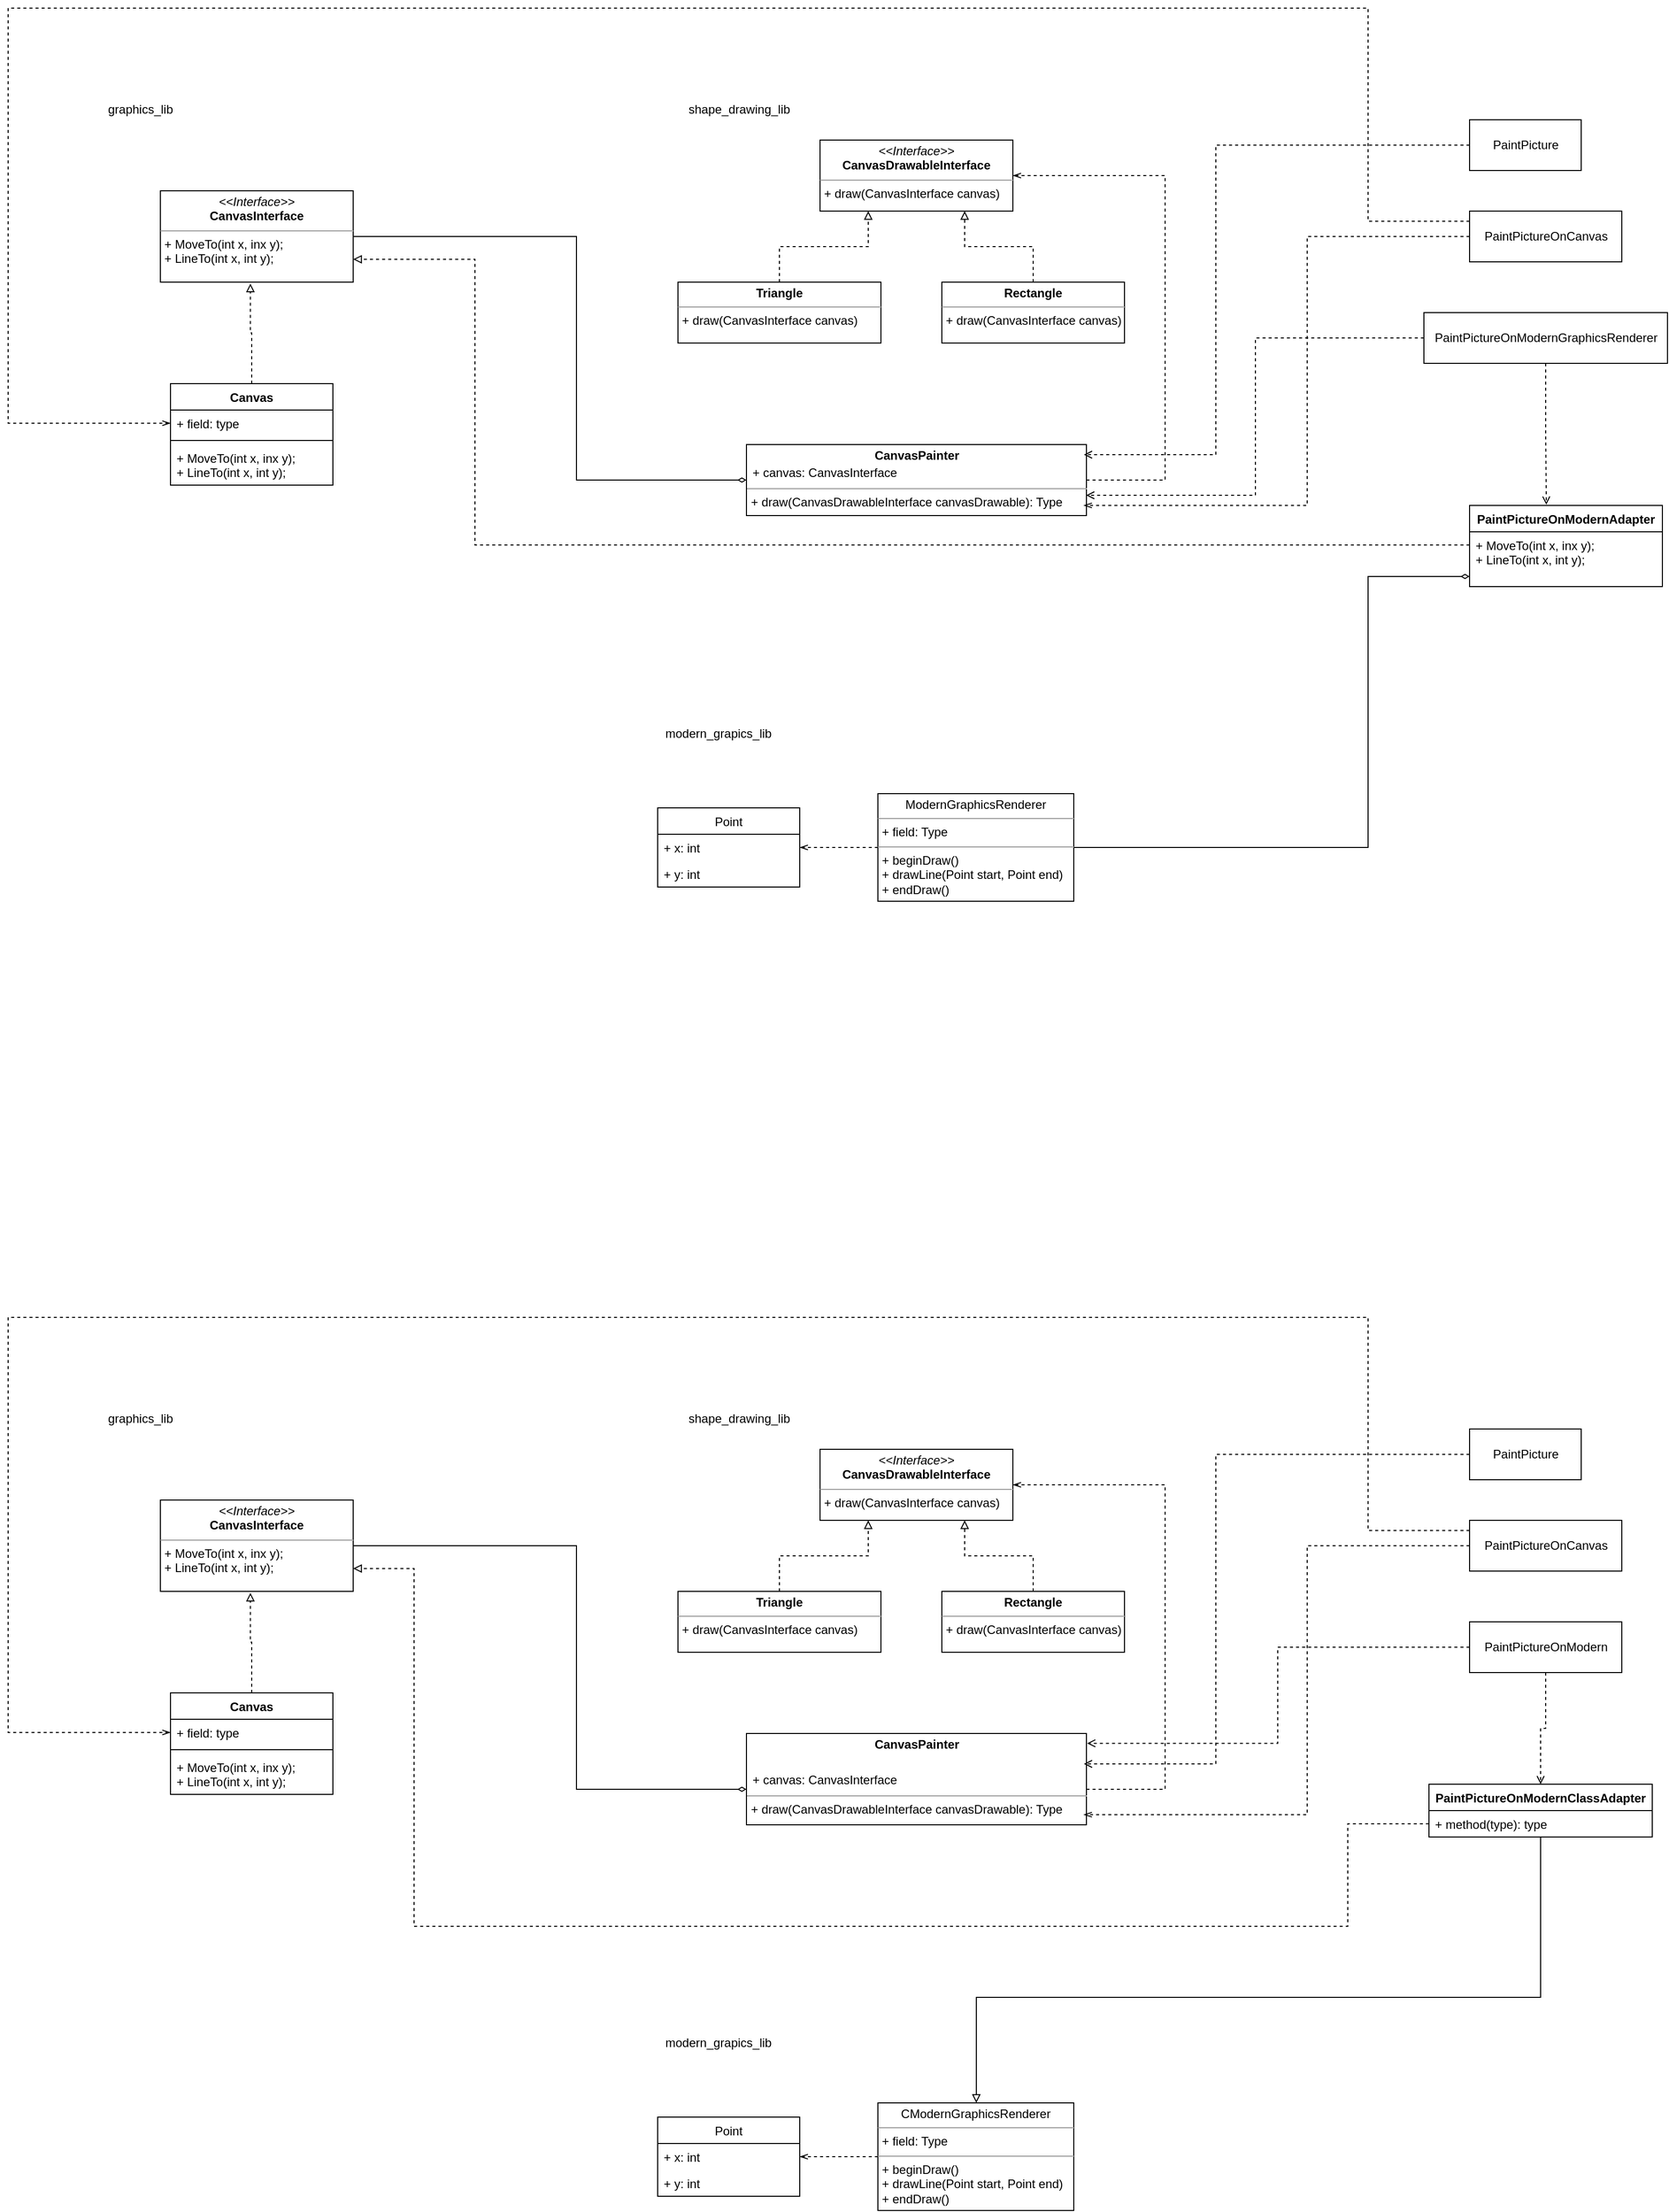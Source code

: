 <mxfile version="17.5.0" type="github">
  <diagram id="C5RBs43oDa-KdzZeNtuy" name="Page-1">
    <mxGraphModel dx="2125" dy="1893" grid="1" gridSize="10" guides="1" tooltips="1" connect="1" arrows="1" fold="1" page="1" pageScale="1" pageWidth="827" pageHeight="1169" math="0" shadow="0">
      <root>
        <mxCell id="WIyWlLk6GJQsqaUBKTNV-0" />
        <mxCell id="WIyWlLk6GJQsqaUBKTNV-1" parent="WIyWlLk6GJQsqaUBKTNV-0" />
        <mxCell id="w26-jd_fZ5yCgCjcOmdc-0" value="&lt;p style=&quot;margin: 0px ; margin-top: 4px ; text-align: center&quot;&gt;&lt;i&gt;&amp;lt;&amp;lt;Interface&amp;gt;&amp;gt;&lt;/i&gt;&lt;br&gt;&lt;b&gt;CanvasInterface&lt;/b&gt;&lt;/p&gt;&lt;hr size=&quot;1&quot;&gt;&lt;p style=&quot;margin: 0px ; margin-left: 4px&quot;&gt;+ MoveTo(int x, inx y);&lt;br&gt;+ LineTo(int x, int y);&lt;/p&gt;" style="verticalAlign=top;align=left;overflow=fill;fontSize=12;fontFamily=Helvetica;html=1;" parent="WIyWlLk6GJQsqaUBKTNV-1" vertex="1">
          <mxGeometry x="150" y="70" width="190" height="90" as="geometry" />
        </mxCell>
        <mxCell id="w26-jd_fZ5yCgCjcOmdc-5" style="edgeStyle=orthogonalEdgeStyle;rounded=0;orthogonalLoop=1;jettySize=auto;html=1;entryX=0.467;entryY=1.016;entryDx=0;entryDy=0;entryPerimeter=0;dashed=1;endArrow=block;endFill=0;" parent="WIyWlLk6GJQsqaUBKTNV-1" source="w26-jd_fZ5yCgCjcOmdc-1" target="w26-jd_fZ5yCgCjcOmdc-0" edge="1">
          <mxGeometry relative="1" as="geometry" />
        </mxCell>
        <mxCell id="w26-jd_fZ5yCgCjcOmdc-1" value="Canvas" style="swimlane;fontStyle=1;align=center;verticalAlign=top;childLayout=stackLayout;horizontal=1;startSize=26;horizontalStack=0;resizeParent=1;resizeParentMax=0;resizeLast=0;collapsible=1;marginBottom=0;" parent="WIyWlLk6GJQsqaUBKTNV-1" vertex="1">
          <mxGeometry x="160" y="260" width="160" height="100" as="geometry" />
        </mxCell>
        <mxCell id="w26-jd_fZ5yCgCjcOmdc-2" value="+ field: type" style="text;strokeColor=none;fillColor=none;align=left;verticalAlign=top;spacingLeft=4;spacingRight=4;overflow=hidden;rotatable=0;points=[[0,0.5],[1,0.5]];portConstraint=eastwest;" parent="w26-jd_fZ5yCgCjcOmdc-1" vertex="1">
          <mxGeometry y="26" width="160" height="26" as="geometry" />
        </mxCell>
        <mxCell id="w26-jd_fZ5yCgCjcOmdc-3" value="" style="line;strokeWidth=1;fillColor=none;align=left;verticalAlign=middle;spacingTop=-1;spacingLeft=3;spacingRight=3;rotatable=0;labelPosition=right;points=[];portConstraint=eastwest;" parent="w26-jd_fZ5yCgCjcOmdc-1" vertex="1">
          <mxGeometry y="52" width="160" height="8" as="geometry" />
        </mxCell>
        <mxCell id="w26-jd_fZ5yCgCjcOmdc-4" value="+ MoveTo(int x, inx y);&#xa;+ LineTo(int x, int y);" style="text;strokeColor=none;fillColor=none;align=left;verticalAlign=top;spacingLeft=4;spacingRight=4;overflow=hidden;rotatable=0;points=[[0,0.5],[1,0.5]];portConstraint=eastwest;" parent="w26-jd_fZ5yCgCjcOmdc-1" vertex="1">
          <mxGeometry y="60" width="160" height="40" as="geometry" />
        </mxCell>
        <mxCell id="w26-jd_fZ5yCgCjcOmdc-7" value="graphics_lib" style="text;html=1;align=center;verticalAlign=middle;resizable=0;points=[];autosize=1;strokeColor=none;fillColor=none;" parent="WIyWlLk6GJQsqaUBKTNV-1" vertex="1">
          <mxGeometry x="90" y="-20" width="80" height="20" as="geometry" />
        </mxCell>
        <mxCell id="w26-jd_fZ5yCgCjcOmdc-8" value="&lt;p style=&quot;margin: 0px ; margin-top: 4px ; text-align: center&quot;&gt;&lt;i&gt;&amp;lt;&amp;lt;Interface&amp;gt;&amp;gt;&lt;/i&gt;&lt;br&gt;&lt;b&gt;CanvasDrawableInterface&lt;/b&gt;&lt;/p&gt;&lt;hr size=&quot;1&quot;&gt;&lt;p style=&quot;margin: 0px ; margin-left: 4px&quot;&gt;+ draw(&lt;span style=&quot;text-align: center&quot;&gt;CanvasInterface&amp;nbsp;&lt;/span&gt;canvas)&lt;/p&gt;" style="verticalAlign=top;align=left;overflow=fill;fontSize=12;fontFamily=Helvetica;html=1;fillColor=none;" parent="WIyWlLk6GJQsqaUBKTNV-1" vertex="1">
          <mxGeometry x="800" y="20" width="190" height="70" as="geometry" />
        </mxCell>
        <mxCell id="w26-jd_fZ5yCgCjcOmdc-11" style="edgeStyle=orthogonalEdgeStyle;rounded=0;orthogonalLoop=1;jettySize=auto;html=1;entryX=0.25;entryY=1;entryDx=0;entryDy=0;dashed=1;endArrow=block;endFill=0;" parent="WIyWlLk6GJQsqaUBKTNV-1" source="w26-jd_fZ5yCgCjcOmdc-9" target="w26-jd_fZ5yCgCjcOmdc-8" edge="1">
          <mxGeometry relative="1" as="geometry" />
        </mxCell>
        <mxCell id="w26-jd_fZ5yCgCjcOmdc-9" value="&lt;p style=&quot;margin: 0px ; margin-top: 4px ; text-align: center&quot;&gt;&lt;b&gt;Triangle&lt;/b&gt;&lt;/p&gt;&lt;hr size=&quot;1&quot;&gt;&lt;p style=&quot;margin: 0px ; margin-left: 4px&quot;&gt;+ draw(&lt;span style=&quot;text-align: center&quot;&gt;CanvasInterface&amp;nbsp;&lt;/span&gt;canvas)&lt;/p&gt;" style="verticalAlign=top;align=left;overflow=fill;fontSize=12;fontFamily=Helvetica;html=1;fillColor=none;" parent="WIyWlLk6GJQsqaUBKTNV-1" vertex="1">
          <mxGeometry x="660" y="160" width="200" height="60" as="geometry" />
        </mxCell>
        <mxCell id="w26-jd_fZ5yCgCjcOmdc-12" style="edgeStyle=orthogonalEdgeStyle;rounded=0;orthogonalLoop=1;jettySize=auto;html=1;entryX=0.75;entryY=1;entryDx=0;entryDy=0;dashed=1;endArrow=block;endFill=0;" parent="WIyWlLk6GJQsqaUBKTNV-1" source="w26-jd_fZ5yCgCjcOmdc-10" target="w26-jd_fZ5yCgCjcOmdc-8" edge="1">
          <mxGeometry relative="1" as="geometry" />
        </mxCell>
        <mxCell id="w26-jd_fZ5yCgCjcOmdc-10" value="&lt;p style=&quot;margin: 0px ; margin-top: 4px ; text-align: center&quot;&gt;&lt;b&gt;Rectangle&lt;/b&gt;&lt;/p&gt;&lt;hr size=&quot;1&quot;&gt;&lt;p style=&quot;margin: 0px ; margin-left: 4px&quot;&gt;+ draw(&lt;span style=&quot;text-align: center&quot;&gt;CanvasInterface&amp;nbsp;&lt;/span&gt;canvas)&lt;/p&gt;" style="verticalAlign=top;align=left;overflow=fill;fontSize=12;fontFamily=Helvetica;html=1;fillColor=none;" parent="WIyWlLk6GJQsqaUBKTNV-1" vertex="1">
          <mxGeometry x="920" y="160" width="180" height="60" as="geometry" />
        </mxCell>
        <mxCell id="w26-jd_fZ5yCgCjcOmdc-14" style="edgeStyle=orthogonalEdgeStyle;rounded=0;orthogonalLoop=1;jettySize=auto;html=1;endArrow=diamondThin;endFill=0;exitX=1;exitY=0.5;exitDx=0;exitDy=0;" parent="WIyWlLk6GJQsqaUBKTNV-1" source="w26-jd_fZ5yCgCjcOmdc-0" target="w26-jd_fZ5yCgCjcOmdc-13" edge="1">
          <mxGeometry relative="1" as="geometry">
            <Array as="points">
              <mxPoint x="560" y="115" />
              <mxPoint x="560" y="355" />
            </Array>
          </mxGeometry>
        </mxCell>
        <mxCell id="w26-jd_fZ5yCgCjcOmdc-15" style="edgeStyle=orthogonalEdgeStyle;rounded=0;orthogonalLoop=1;jettySize=auto;html=1;entryX=1;entryY=0.5;entryDx=0;entryDy=0;endArrow=openThin;endFill=0;dashed=1;" parent="WIyWlLk6GJQsqaUBKTNV-1" source="w26-jd_fZ5yCgCjcOmdc-13" target="w26-jd_fZ5yCgCjcOmdc-8" edge="1">
          <mxGeometry relative="1" as="geometry">
            <Array as="points">
              <mxPoint x="1140" y="355" />
              <mxPoint x="1140" y="55" />
            </Array>
          </mxGeometry>
        </mxCell>
        <mxCell id="w26-jd_fZ5yCgCjcOmdc-13" value="&lt;p style=&quot;margin: 0px ; margin-top: 4px ; text-align: center&quot;&gt;&lt;b&gt;CanvasPainter&lt;/b&gt;&lt;/p&gt;&lt;p style=&quot;margin: 0px ; margin-top: 4px ; text-align: center&quot;&gt;&lt;b&gt;&lt;br&gt;&lt;/b&gt;&lt;/p&gt;&lt;hr size=&quot;1&quot;&gt;&lt;p style=&quot;margin: 0px ; margin-left: 4px&quot;&gt;+ draw(CanvasDrawableInterface canvasDrawable&lt;span&gt;): Type&lt;/span&gt;&lt;/p&gt;" style="verticalAlign=top;align=left;overflow=fill;fontSize=12;fontFamily=Helvetica;html=1;fillColor=none;" parent="WIyWlLk6GJQsqaUBKTNV-1" vertex="1">
          <mxGeometry x="727.5" y="320" width="335" height="70" as="geometry" />
        </mxCell>
        <mxCell id="w26-jd_fZ5yCgCjcOmdc-17" value="shape_drawing_lib" style="text;html=1;align=center;verticalAlign=middle;resizable=0;points=[];autosize=1;strokeColor=none;fillColor=none;" parent="WIyWlLk6GJQsqaUBKTNV-1" vertex="1">
          <mxGeometry x="660" y="-20" width="120" height="20" as="geometry" />
        </mxCell>
        <mxCell id="w26-jd_fZ5yCgCjcOmdc-18" value="Point" style="swimlane;fontStyle=0;childLayout=stackLayout;horizontal=1;startSize=26;fillColor=none;horizontalStack=0;resizeParent=1;resizeParentMax=0;resizeLast=0;collapsible=1;marginBottom=0;" parent="WIyWlLk6GJQsqaUBKTNV-1" vertex="1">
          <mxGeometry x="640" y="678" width="140" height="78" as="geometry" />
        </mxCell>
        <mxCell id="w26-jd_fZ5yCgCjcOmdc-19" value="+ x: int" style="text;strokeColor=none;fillColor=none;align=left;verticalAlign=top;spacingLeft=4;spacingRight=4;overflow=hidden;rotatable=0;points=[[0,0.5],[1,0.5]];portConstraint=eastwest;" parent="w26-jd_fZ5yCgCjcOmdc-18" vertex="1">
          <mxGeometry y="26" width="140" height="26" as="geometry" />
        </mxCell>
        <mxCell id="w26-jd_fZ5yCgCjcOmdc-20" value="+ y: int" style="text;strokeColor=none;fillColor=none;align=left;verticalAlign=top;spacingLeft=4;spacingRight=4;overflow=hidden;rotatable=0;points=[[0,0.5],[1,0.5]];portConstraint=eastwest;" parent="w26-jd_fZ5yCgCjcOmdc-18" vertex="1">
          <mxGeometry y="52" width="140" height="26" as="geometry" />
        </mxCell>
        <mxCell id="w26-jd_fZ5yCgCjcOmdc-35" style="edgeStyle=orthogonalEdgeStyle;rounded=0;orthogonalLoop=1;jettySize=auto;html=1;entryX=1;entryY=0.5;entryDx=0;entryDy=0;endArrow=openThin;endFill=0;dashed=1;" parent="WIyWlLk6GJQsqaUBKTNV-1" source="w26-jd_fZ5yCgCjcOmdc-34" target="w26-jd_fZ5yCgCjcOmdc-19" edge="1">
          <mxGeometry relative="1" as="geometry" />
        </mxCell>
        <mxCell id="w26-jd_fZ5yCgCjcOmdc-34" value="&lt;p style=&quot;margin: 0px ; margin-top: 4px ; text-align: center&quot;&gt;ModernGraphicsRenderer&lt;br&gt;&lt;/p&gt;&lt;hr size=&quot;1&quot;&gt;&lt;p style=&quot;margin: 0px ; margin-left: 4px&quot;&gt;+ field: Type&lt;/p&gt;&lt;hr size=&quot;1&quot;&gt;&lt;p style=&quot;margin: 0px ; margin-left: 4px&quot;&gt;+ b&lt;span style=&quot;text-align: center&quot;&gt;eginDraw&lt;/span&gt;()&lt;/p&gt;&lt;p style=&quot;margin: 0px ; margin-left: 4px&quot;&gt;+ drawLine(Point start, Point end)&lt;/p&gt;&lt;p style=&quot;margin: 0px ; margin-left: 4px&quot;&gt;+ endDraw()&lt;/p&gt;" style="verticalAlign=top;align=left;overflow=fill;fontSize=12;fontFamily=Helvetica;html=1;fillColor=none;" parent="WIyWlLk6GJQsqaUBKTNV-1" vertex="1">
          <mxGeometry x="857" y="664" width="193" height="106" as="geometry" />
        </mxCell>
        <mxCell id="w26-jd_fZ5yCgCjcOmdc-37" value="modern_grapics_lib" style="text;html=1;strokeColor=none;fillColor=none;align=center;verticalAlign=middle;whiteSpace=wrap;rounded=0;" parent="WIyWlLk6GJQsqaUBKTNV-1" vertex="1">
          <mxGeometry x="640" y="590" width="120" height="30" as="geometry" />
        </mxCell>
        <mxCell id="w26-jd_fZ5yCgCjcOmdc-51" style="edgeStyle=orthogonalEdgeStyle;rounded=0;orthogonalLoop=1;jettySize=auto;html=1;endArrow=open;endFill=0;dashed=1;" parent="WIyWlLk6GJQsqaUBKTNV-1" source="w26-jd_fZ5yCgCjcOmdc-38" edge="1">
          <mxGeometry relative="1" as="geometry">
            <mxPoint x="1060" y="330" as="targetPoint" />
            <Array as="points">
              <mxPoint x="1190" y="25" />
              <mxPoint x="1190" y="330" />
              <mxPoint x="1060" y="330" />
            </Array>
          </mxGeometry>
        </mxCell>
        <mxCell id="w26-jd_fZ5yCgCjcOmdc-38" value="PaintPicture" style="html=1;fillColor=none;" parent="WIyWlLk6GJQsqaUBKTNV-1" vertex="1">
          <mxGeometry x="1440" width="110" height="50" as="geometry" />
        </mxCell>
        <mxCell id="w26-jd_fZ5yCgCjcOmdc-47" style="edgeStyle=orthogonalEdgeStyle;rounded=0;orthogonalLoop=1;jettySize=auto;html=1;entryX=0.727;entryY=0.76;entryDx=0;entryDy=0;entryPerimeter=0;endArrow=openThin;endFill=0;dashed=1;" parent="WIyWlLk6GJQsqaUBKTNV-1" source="w26-jd_fZ5yCgCjcOmdc-39" edge="1">
          <mxGeometry relative="1" as="geometry">
            <mxPoint x="1059.82" y="380" as="targetPoint" />
            <Array as="points">
              <mxPoint x="1280" y="115" />
              <mxPoint x="1280" y="380" />
            </Array>
          </mxGeometry>
        </mxCell>
        <mxCell id="w26-jd_fZ5yCgCjcOmdc-48" style="edgeStyle=orthogonalEdgeStyle;rounded=0;orthogonalLoop=1;jettySize=auto;html=1;endArrow=openThin;endFill=0;dashed=1;" parent="WIyWlLk6GJQsqaUBKTNV-1" source="w26-jd_fZ5yCgCjcOmdc-39" target="w26-jd_fZ5yCgCjcOmdc-2" edge="1">
          <mxGeometry relative="1" as="geometry">
            <Array as="points">
              <mxPoint x="1340" y="100" />
              <mxPoint x="1340" y="-110" />
              <mxPoint y="-110" />
              <mxPoint y="299" />
            </Array>
          </mxGeometry>
        </mxCell>
        <mxCell id="w26-jd_fZ5yCgCjcOmdc-39" value="PaintPictureOnCanvas" style="html=1;fillColor=none;" parent="WIyWlLk6GJQsqaUBKTNV-1" vertex="1">
          <mxGeometry x="1440" y="90" width="150" height="50" as="geometry" />
        </mxCell>
        <mxCell id="w26-jd_fZ5yCgCjcOmdc-50" style="edgeStyle=orthogonalEdgeStyle;rounded=0;orthogonalLoop=1;jettySize=auto;html=1;entryX=0.398;entryY=-0.009;entryDx=0;entryDy=0;entryPerimeter=0;endArrow=open;endFill=0;dashed=1;" parent="WIyWlLk6GJQsqaUBKTNV-1" source="w26-jd_fZ5yCgCjcOmdc-40" target="w26-jd_fZ5yCgCjcOmdc-42" edge="1">
          <mxGeometry relative="1" as="geometry" />
        </mxCell>
        <mxCell id="cgiyTUMG2ke8YsK0RPjM-0" style="edgeStyle=orthogonalEdgeStyle;rounded=0;orthogonalLoop=1;jettySize=auto;html=1;entryX=0.999;entryY=0.708;entryDx=0;entryDy=0;dashed=1;entryPerimeter=0;endArrow=open;endFill=0;" edge="1" parent="WIyWlLk6GJQsqaUBKTNV-1" source="w26-jd_fZ5yCgCjcOmdc-40" target="w26-jd_fZ5yCgCjcOmdc-13">
          <mxGeometry relative="1" as="geometry">
            <Array as="points">
              <mxPoint x="1229" y="215" />
              <mxPoint x="1229" y="370" />
              <mxPoint x="1062" y="370" />
            </Array>
          </mxGeometry>
        </mxCell>
        <mxCell id="w26-jd_fZ5yCgCjcOmdc-40" value="PaintPictureOnModernGraphicsRenderer" style="html=1;fillColor=none;" parent="WIyWlLk6GJQsqaUBKTNV-1" vertex="1">
          <mxGeometry x="1395" y="190" width="240" height="50" as="geometry" />
        </mxCell>
        <mxCell id="w26-jd_fZ5yCgCjcOmdc-42" value="PaintPictureOnModernAdapter" style="swimlane;fontStyle=1;align=center;verticalAlign=top;childLayout=stackLayout;horizontal=1;startSize=26;horizontalStack=0;resizeParent=1;resizeParentMax=0;resizeLast=0;collapsible=1;marginBottom=0;fillColor=none;" parent="WIyWlLk6GJQsqaUBKTNV-1" vertex="1">
          <mxGeometry x="1440" y="380" width="190" height="80" as="geometry" />
        </mxCell>
        <mxCell id="w26-jd_fZ5yCgCjcOmdc-45" value="+ MoveTo(int x, inx y);&#xa;+ LineTo(int x, int y);" style="text;strokeColor=none;fillColor=none;align=left;verticalAlign=top;spacingLeft=4;spacingRight=4;overflow=hidden;rotatable=0;points=[[0,0.5],[1,0.5]];portConstraint=eastwest;" parent="w26-jd_fZ5yCgCjcOmdc-42" vertex="1">
          <mxGeometry y="26" width="190" height="54" as="geometry" />
        </mxCell>
        <mxCell id="w26-jd_fZ5yCgCjcOmdc-49" style="edgeStyle=orthogonalEdgeStyle;rounded=0;orthogonalLoop=1;jettySize=auto;html=1;endArrow=diamondThin;endFill=0;exitX=1;exitY=0.5;exitDx=0;exitDy=0;" parent="WIyWlLk6GJQsqaUBKTNV-1" source="w26-jd_fZ5yCgCjcOmdc-34" edge="1">
          <mxGeometry relative="1" as="geometry">
            <Array as="points">
              <mxPoint x="1340" y="717" />
              <mxPoint x="1340" y="450" />
              <mxPoint x="1440" y="450" />
            </Array>
            <mxPoint x="1440" y="450" as="targetPoint" />
          </mxGeometry>
        </mxCell>
        <mxCell id="7zCZkR6j8R67EakEaH-I-1" style="edgeStyle=orthogonalEdgeStyle;rounded=0;orthogonalLoop=1;jettySize=auto;html=1;entryX=1;entryY=0.75;entryDx=0;entryDy=0;dashed=1;endArrow=block;endFill=0;" parent="WIyWlLk6GJQsqaUBKTNV-1" target="w26-jd_fZ5yCgCjcOmdc-0" edge="1">
          <mxGeometry relative="1" as="geometry">
            <Array as="points">
              <mxPoint x="460" y="419" />
              <mxPoint x="460" y="138" />
            </Array>
            <mxPoint x="1440" y="419" as="sourcePoint" />
          </mxGeometry>
        </mxCell>
        <mxCell id="31Hl7Hs_Voh5vubFQ8HL-0" value="&lt;p style=&quot;margin: 0px ; margin-top: 4px ; text-align: center&quot;&gt;&lt;i&gt;&amp;lt;&amp;lt;Interface&amp;gt;&amp;gt;&lt;/i&gt;&lt;br&gt;&lt;b&gt;CanvasInterface&lt;/b&gt;&lt;/p&gt;&lt;hr size=&quot;1&quot;&gt;&lt;p style=&quot;margin: 0px ; margin-left: 4px&quot;&gt;+ MoveTo(int x, inx y);&lt;br&gt;+ LineTo(int x, int y);&lt;/p&gt;" style="verticalAlign=top;align=left;overflow=fill;fontSize=12;fontFamily=Helvetica;html=1;" parent="WIyWlLk6GJQsqaUBKTNV-1" vertex="1">
          <mxGeometry x="150" y="1360" width="190" height="90" as="geometry" />
        </mxCell>
        <mxCell id="31Hl7Hs_Voh5vubFQ8HL-1" style="edgeStyle=orthogonalEdgeStyle;rounded=0;orthogonalLoop=1;jettySize=auto;html=1;entryX=0.467;entryY=1.016;entryDx=0;entryDy=0;entryPerimeter=0;dashed=1;endArrow=block;endFill=0;" parent="WIyWlLk6GJQsqaUBKTNV-1" source="31Hl7Hs_Voh5vubFQ8HL-2" target="31Hl7Hs_Voh5vubFQ8HL-0" edge="1">
          <mxGeometry relative="1" as="geometry" />
        </mxCell>
        <mxCell id="31Hl7Hs_Voh5vubFQ8HL-2" value="Canvas" style="swimlane;fontStyle=1;align=center;verticalAlign=top;childLayout=stackLayout;horizontal=1;startSize=26;horizontalStack=0;resizeParent=1;resizeParentMax=0;resizeLast=0;collapsible=1;marginBottom=0;" parent="WIyWlLk6GJQsqaUBKTNV-1" vertex="1">
          <mxGeometry x="160" y="1550" width="160" height="100" as="geometry" />
        </mxCell>
        <mxCell id="31Hl7Hs_Voh5vubFQ8HL-3" value="+ field: type" style="text;strokeColor=none;fillColor=none;align=left;verticalAlign=top;spacingLeft=4;spacingRight=4;overflow=hidden;rotatable=0;points=[[0,0.5],[1,0.5]];portConstraint=eastwest;" parent="31Hl7Hs_Voh5vubFQ8HL-2" vertex="1">
          <mxGeometry y="26" width="160" height="26" as="geometry" />
        </mxCell>
        <mxCell id="31Hl7Hs_Voh5vubFQ8HL-4" value="" style="line;strokeWidth=1;fillColor=none;align=left;verticalAlign=middle;spacingTop=-1;spacingLeft=3;spacingRight=3;rotatable=0;labelPosition=right;points=[];portConstraint=eastwest;" parent="31Hl7Hs_Voh5vubFQ8HL-2" vertex="1">
          <mxGeometry y="52" width="160" height="8" as="geometry" />
        </mxCell>
        <mxCell id="31Hl7Hs_Voh5vubFQ8HL-5" value="+ MoveTo(int x, inx y);&#xa;+ LineTo(int x, int y);" style="text;strokeColor=none;fillColor=none;align=left;verticalAlign=top;spacingLeft=4;spacingRight=4;overflow=hidden;rotatable=0;points=[[0,0.5],[1,0.5]];portConstraint=eastwest;" parent="31Hl7Hs_Voh5vubFQ8HL-2" vertex="1">
          <mxGeometry y="60" width="160" height="40" as="geometry" />
        </mxCell>
        <mxCell id="31Hl7Hs_Voh5vubFQ8HL-6" value="graphics_lib" style="text;html=1;align=center;verticalAlign=middle;resizable=0;points=[];autosize=1;strokeColor=none;fillColor=none;" parent="WIyWlLk6GJQsqaUBKTNV-1" vertex="1">
          <mxGeometry x="90" y="1270" width="80" height="20" as="geometry" />
        </mxCell>
        <mxCell id="31Hl7Hs_Voh5vubFQ8HL-7" value="&lt;p style=&quot;margin: 0px ; margin-top: 4px ; text-align: center&quot;&gt;&lt;i&gt;&amp;lt;&amp;lt;Interface&amp;gt;&amp;gt;&lt;/i&gt;&lt;br&gt;&lt;b&gt;CanvasDrawableInterface&lt;/b&gt;&lt;/p&gt;&lt;hr size=&quot;1&quot;&gt;&lt;p style=&quot;margin: 0px ; margin-left: 4px&quot;&gt;+ draw(&lt;span style=&quot;text-align: center&quot;&gt;CanvasInterface&amp;nbsp;&lt;/span&gt;canvas)&lt;/p&gt;" style="verticalAlign=top;align=left;overflow=fill;fontSize=12;fontFamily=Helvetica;html=1;fillColor=none;" parent="WIyWlLk6GJQsqaUBKTNV-1" vertex="1">
          <mxGeometry x="800" y="1310" width="190" height="70" as="geometry" />
        </mxCell>
        <mxCell id="31Hl7Hs_Voh5vubFQ8HL-8" style="edgeStyle=orthogonalEdgeStyle;rounded=0;orthogonalLoop=1;jettySize=auto;html=1;entryX=0.25;entryY=1;entryDx=0;entryDy=0;dashed=1;endArrow=block;endFill=0;" parent="WIyWlLk6GJQsqaUBKTNV-1" source="31Hl7Hs_Voh5vubFQ8HL-9" target="31Hl7Hs_Voh5vubFQ8HL-7" edge="1">
          <mxGeometry relative="1" as="geometry" />
        </mxCell>
        <mxCell id="31Hl7Hs_Voh5vubFQ8HL-9" value="&lt;p style=&quot;margin: 0px ; margin-top: 4px ; text-align: center&quot;&gt;&lt;b&gt;Triangle&lt;/b&gt;&lt;/p&gt;&lt;hr size=&quot;1&quot;&gt;&lt;p style=&quot;margin: 0px ; margin-left: 4px&quot;&gt;+ draw(&lt;span style=&quot;text-align: center&quot;&gt;CanvasInterface&amp;nbsp;&lt;/span&gt;canvas)&lt;/p&gt;" style="verticalAlign=top;align=left;overflow=fill;fontSize=12;fontFamily=Helvetica;html=1;fillColor=none;" parent="WIyWlLk6GJQsqaUBKTNV-1" vertex="1">
          <mxGeometry x="660" y="1450" width="200" height="60" as="geometry" />
        </mxCell>
        <mxCell id="31Hl7Hs_Voh5vubFQ8HL-10" style="edgeStyle=orthogonalEdgeStyle;rounded=0;orthogonalLoop=1;jettySize=auto;html=1;entryX=0.75;entryY=1;entryDx=0;entryDy=0;dashed=1;endArrow=block;endFill=0;" parent="WIyWlLk6GJQsqaUBKTNV-1" source="31Hl7Hs_Voh5vubFQ8HL-11" target="31Hl7Hs_Voh5vubFQ8HL-7" edge="1">
          <mxGeometry relative="1" as="geometry" />
        </mxCell>
        <mxCell id="31Hl7Hs_Voh5vubFQ8HL-11" value="&lt;p style=&quot;margin: 0px ; margin-top: 4px ; text-align: center&quot;&gt;&lt;b&gt;Rectangle&lt;/b&gt;&lt;/p&gt;&lt;hr size=&quot;1&quot;&gt;&lt;p style=&quot;margin: 0px ; margin-left: 4px&quot;&gt;+ draw(&lt;span style=&quot;text-align: center&quot;&gt;CanvasInterface&amp;nbsp;&lt;/span&gt;canvas)&lt;/p&gt;" style="verticalAlign=top;align=left;overflow=fill;fontSize=12;fontFamily=Helvetica;html=1;fillColor=none;" parent="WIyWlLk6GJQsqaUBKTNV-1" vertex="1">
          <mxGeometry x="920" y="1450" width="180" height="60" as="geometry" />
        </mxCell>
        <mxCell id="31Hl7Hs_Voh5vubFQ8HL-12" style="edgeStyle=orthogonalEdgeStyle;rounded=0;orthogonalLoop=1;jettySize=auto;html=1;endArrow=diamondThin;endFill=0;exitX=1;exitY=0.5;exitDx=0;exitDy=0;" parent="WIyWlLk6GJQsqaUBKTNV-1" source="31Hl7Hs_Voh5vubFQ8HL-0" target="31Hl7Hs_Voh5vubFQ8HL-14" edge="1">
          <mxGeometry relative="1" as="geometry">
            <Array as="points">
              <mxPoint x="560" y="1405" />
              <mxPoint x="560" y="1645" />
            </Array>
          </mxGeometry>
        </mxCell>
        <mxCell id="31Hl7Hs_Voh5vubFQ8HL-13" style="edgeStyle=orthogonalEdgeStyle;rounded=0;orthogonalLoop=1;jettySize=auto;html=1;entryX=1;entryY=0.5;entryDx=0;entryDy=0;endArrow=openThin;endFill=0;dashed=1;" parent="WIyWlLk6GJQsqaUBKTNV-1" source="31Hl7Hs_Voh5vubFQ8HL-14" target="31Hl7Hs_Voh5vubFQ8HL-7" edge="1">
          <mxGeometry relative="1" as="geometry">
            <Array as="points">
              <mxPoint x="1140" y="1645" />
              <mxPoint x="1140" y="1345" />
            </Array>
          </mxGeometry>
        </mxCell>
        <mxCell id="31Hl7Hs_Voh5vubFQ8HL-14" value="&lt;p style=&quot;margin: 0px ; margin-top: 4px ; text-align: center&quot;&gt;&lt;b&gt;CanvasPainter&lt;/b&gt;&lt;/p&gt;&lt;p style=&quot;margin: 0px ; margin-top: 4px ; text-align: center&quot;&gt;&lt;b&gt;&lt;br&gt;&lt;/b&gt;&lt;/p&gt;&lt;p style=&quot;margin: 0px ; margin-top: 4px ; text-align: center&quot;&gt;&lt;b&gt;&lt;br&gt;&lt;/b&gt;&lt;/p&gt;&lt;hr size=&quot;1&quot;&gt;&lt;p style=&quot;margin: 0px ; margin-left: 4px&quot;&gt;+ draw(CanvasDrawableInterface canvasDrawable&lt;span&gt;): Type&lt;/span&gt;&lt;/p&gt;" style="verticalAlign=top;align=left;overflow=fill;fontSize=12;fontFamily=Helvetica;html=1;fillColor=none;" parent="WIyWlLk6GJQsqaUBKTNV-1" vertex="1">
          <mxGeometry x="727.5" y="1590" width="335" height="90" as="geometry" />
        </mxCell>
        <mxCell id="31Hl7Hs_Voh5vubFQ8HL-15" value="shape_drawing_lib" style="text;html=1;align=center;verticalAlign=middle;resizable=0;points=[];autosize=1;strokeColor=none;fillColor=none;" parent="WIyWlLk6GJQsqaUBKTNV-1" vertex="1">
          <mxGeometry x="660" y="1270" width="120" height="20" as="geometry" />
        </mxCell>
        <mxCell id="31Hl7Hs_Voh5vubFQ8HL-16" value="Point" style="swimlane;fontStyle=0;childLayout=stackLayout;horizontal=1;startSize=26;fillColor=none;horizontalStack=0;resizeParent=1;resizeParentMax=0;resizeLast=0;collapsible=1;marginBottom=0;" parent="WIyWlLk6GJQsqaUBKTNV-1" vertex="1">
          <mxGeometry x="640" y="1968" width="140" height="78" as="geometry" />
        </mxCell>
        <mxCell id="31Hl7Hs_Voh5vubFQ8HL-17" value="+ x: int" style="text;strokeColor=none;fillColor=none;align=left;verticalAlign=top;spacingLeft=4;spacingRight=4;overflow=hidden;rotatable=0;points=[[0,0.5],[1,0.5]];portConstraint=eastwest;" parent="31Hl7Hs_Voh5vubFQ8HL-16" vertex="1">
          <mxGeometry y="26" width="140" height="26" as="geometry" />
        </mxCell>
        <mxCell id="31Hl7Hs_Voh5vubFQ8HL-18" value="+ y: int" style="text;strokeColor=none;fillColor=none;align=left;verticalAlign=top;spacingLeft=4;spacingRight=4;overflow=hidden;rotatable=0;points=[[0,0.5],[1,0.5]];portConstraint=eastwest;" parent="31Hl7Hs_Voh5vubFQ8HL-16" vertex="1">
          <mxGeometry y="52" width="140" height="26" as="geometry" />
        </mxCell>
        <mxCell id="31Hl7Hs_Voh5vubFQ8HL-19" style="edgeStyle=orthogonalEdgeStyle;rounded=0;orthogonalLoop=1;jettySize=auto;html=1;entryX=1;entryY=0.5;entryDx=0;entryDy=0;endArrow=openThin;endFill=0;dashed=1;" parent="WIyWlLk6GJQsqaUBKTNV-1" source="31Hl7Hs_Voh5vubFQ8HL-20" target="31Hl7Hs_Voh5vubFQ8HL-17" edge="1">
          <mxGeometry relative="1" as="geometry" />
        </mxCell>
        <mxCell id="31Hl7Hs_Voh5vubFQ8HL-20" value="&lt;p style=&quot;margin: 0px ; margin-top: 4px ; text-align: center&quot;&gt;CModernGraphicsRenderer&lt;br&gt;&lt;/p&gt;&lt;hr size=&quot;1&quot;&gt;&lt;p style=&quot;margin: 0px ; margin-left: 4px&quot;&gt;+ field: Type&lt;/p&gt;&lt;hr size=&quot;1&quot;&gt;&lt;p style=&quot;margin: 0px ; margin-left: 4px&quot;&gt;+ b&lt;span style=&quot;text-align: center&quot;&gt;eginDraw&lt;/span&gt;()&lt;/p&gt;&lt;p style=&quot;margin: 0px ; margin-left: 4px&quot;&gt;+ drawLine(Point start, Point end)&lt;/p&gt;&lt;p style=&quot;margin: 0px ; margin-left: 4px&quot;&gt;+ endDraw()&lt;/p&gt;" style="verticalAlign=top;align=left;overflow=fill;fontSize=12;fontFamily=Helvetica;html=1;fillColor=none;" parent="WIyWlLk6GJQsqaUBKTNV-1" vertex="1">
          <mxGeometry x="857" y="1954" width="193" height="106" as="geometry" />
        </mxCell>
        <mxCell id="31Hl7Hs_Voh5vubFQ8HL-21" value="modern_grapics_lib" style="text;html=1;strokeColor=none;fillColor=none;align=center;verticalAlign=middle;whiteSpace=wrap;rounded=0;" parent="WIyWlLk6GJQsqaUBKTNV-1" vertex="1">
          <mxGeometry x="640" y="1880" width="120" height="30" as="geometry" />
        </mxCell>
        <mxCell id="31Hl7Hs_Voh5vubFQ8HL-22" style="edgeStyle=orthogonalEdgeStyle;rounded=0;orthogonalLoop=1;jettySize=auto;html=1;endArrow=open;endFill=0;dashed=1;" parent="WIyWlLk6GJQsqaUBKTNV-1" source="31Hl7Hs_Voh5vubFQ8HL-23" edge="1">
          <mxGeometry relative="1" as="geometry">
            <mxPoint x="1060" y="1620" as="targetPoint" />
            <Array as="points">
              <mxPoint x="1190" y="1315" />
              <mxPoint x="1190" y="1620" />
              <mxPoint x="1060" y="1620" />
            </Array>
          </mxGeometry>
        </mxCell>
        <mxCell id="31Hl7Hs_Voh5vubFQ8HL-23" value="PaintPicture" style="html=1;fillColor=none;" parent="WIyWlLk6GJQsqaUBKTNV-1" vertex="1">
          <mxGeometry x="1440" y="1290" width="110" height="50" as="geometry" />
        </mxCell>
        <mxCell id="31Hl7Hs_Voh5vubFQ8HL-24" style="edgeStyle=orthogonalEdgeStyle;rounded=0;orthogonalLoop=1;jettySize=auto;html=1;entryX=0.727;entryY=0.76;entryDx=0;entryDy=0;entryPerimeter=0;endArrow=openThin;endFill=0;dashed=1;" parent="WIyWlLk6GJQsqaUBKTNV-1" source="31Hl7Hs_Voh5vubFQ8HL-26" edge="1">
          <mxGeometry relative="1" as="geometry">
            <mxPoint x="1059.82" y="1670" as="targetPoint" />
            <Array as="points">
              <mxPoint x="1280" y="1405" />
              <mxPoint x="1280" y="1670" />
            </Array>
          </mxGeometry>
        </mxCell>
        <mxCell id="31Hl7Hs_Voh5vubFQ8HL-25" style="edgeStyle=orthogonalEdgeStyle;rounded=0;orthogonalLoop=1;jettySize=auto;html=1;endArrow=openThin;endFill=0;dashed=1;" parent="WIyWlLk6GJQsqaUBKTNV-1" source="31Hl7Hs_Voh5vubFQ8HL-26" target="31Hl7Hs_Voh5vubFQ8HL-3" edge="1">
          <mxGeometry relative="1" as="geometry">
            <Array as="points">
              <mxPoint x="1340" y="1390" />
              <mxPoint x="1340" y="1180" />
              <mxPoint y="1180" />
              <mxPoint y="1589" />
            </Array>
          </mxGeometry>
        </mxCell>
        <mxCell id="31Hl7Hs_Voh5vubFQ8HL-26" value="PaintPictureOnCanvas" style="html=1;fillColor=none;" parent="WIyWlLk6GJQsqaUBKTNV-1" vertex="1">
          <mxGeometry x="1440" y="1380" width="150" height="50" as="geometry" />
        </mxCell>
        <mxCell id="cgiyTUMG2ke8YsK0RPjM-12" style="edgeStyle=orthogonalEdgeStyle;rounded=0;orthogonalLoop=1;jettySize=auto;html=1;dashed=1;endArrow=open;endFill=0;entryX=1.002;entryY=0.108;entryDx=0;entryDy=0;entryPerimeter=0;" edge="1" parent="WIyWlLk6GJQsqaUBKTNV-1" source="31Hl7Hs_Voh5vubFQ8HL-28" target="31Hl7Hs_Voh5vubFQ8HL-14">
          <mxGeometry relative="1" as="geometry">
            <mxPoint x="1070" y="1600" as="targetPoint" />
            <Array as="points">
              <mxPoint x="1251" y="1505" />
              <mxPoint x="1251" y="1600" />
            </Array>
          </mxGeometry>
        </mxCell>
        <mxCell id="31Hl7Hs_Voh5vubFQ8HL-28" value="PaintPictureOnModern" style="html=1;fillColor=none;" parent="WIyWlLk6GJQsqaUBKTNV-1" vertex="1">
          <mxGeometry x="1440" y="1480" width="150" height="50" as="geometry" />
        </mxCell>
        <mxCell id="31Hl7Hs_Voh5vubFQ8HL-39" style="edgeStyle=orthogonalEdgeStyle;rounded=0;orthogonalLoop=1;jettySize=auto;html=1;endArrow=open;endFill=0;dashed=1;" parent="WIyWlLk6GJQsqaUBKTNV-1" source="31Hl7Hs_Voh5vubFQ8HL-28" target="31Hl7Hs_Voh5vubFQ8HL-35" edge="1">
          <mxGeometry relative="1" as="geometry" />
        </mxCell>
        <mxCell id="31Hl7Hs_Voh5vubFQ8HL-40" style="edgeStyle=orthogonalEdgeStyle;rounded=0;orthogonalLoop=1;jettySize=auto;html=1;endArrow=block;endFill=0;" parent="WIyWlLk6GJQsqaUBKTNV-1" source="31Hl7Hs_Voh5vubFQ8HL-35" target="31Hl7Hs_Voh5vubFQ8HL-20" edge="1">
          <mxGeometry relative="1" as="geometry">
            <Array as="points">
              <mxPoint x="1510" y="1850" />
              <mxPoint x="954" y="1850" />
            </Array>
          </mxGeometry>
        </mxCell>
        <mxCell id="31Hl7Hs_Voh5vubFQ8HL-35" value="PaintPictureOnModernClassAdapter" style="swimlane;fontStyle=1;align=center;verticalAlign=top;childLayout=stackLayout;horizontal=1;startSize=26;horizontalStack=0;resizeParent=1;resizeParentMax=0;resizeLast=0;collapsible=1;marginBottom=0;fillColor=none;" parent="WIyWlLk6GJQsqaUBKTNV-1" vertex="1">
          <mxGeometry x="1400" y="1640" width="220" height="52" as="geometry" />
        </mxCell>
        <mxCell id="31Hl7Hs_Voh5vubFQ8HL-38" value="+ method(type): type" style="text;strokeColor=none;fillColor=none;align=left;verticalAlign=top;spacingLeft=4;spacingRight=4;overflow=hidden;rotatable=0;points=[[0,0.5],[1,0.5]];portConstraint=eastwest;" parent="31Hl7Hs_Voh5vubFQ8HL-35" vertex="1">
          <mxGeometry y="26" width="220" height="26" as="geometry" />
        </mxCell>
        <mxCell id="31Hl7Hs_Voh5vubFQ8HL-41" style="edgeStyle=orthogonalEdgeStyle;rounded=0;orthogonalLoop=1;jettySize=auto;html=1;entryX=1;entryY=0.75;entryDx=0;entryDy=0;endArrow=block;endFill=0;dashed=1;" parent="WIyWlLk6GJQsqaUBKTNV-1" source="31Hl7Hs_Voh5vubFQ8HL-38" target="31Hl7Hs_Voh5vubFQ8HL-0" edge="1">
          <mxGeometry relative="1" as="geometry">
            <Array as="points">
              <mxPoint x="1320" y="1679" />
              <mxPoint x="1320" y="1780" />
              <mxPoint x="400" y="1780" />
              <mxPoint x="400" y="1428" />
            </Array>
          </mxGeometry>
        </mxCell>
        <mxCell id="cgiyTUMG2ke8YsK0RPjM-10" value="+ canvas: CanvasInterface" style="text;strokeColor=none;fillColor=none;align=left;verticalAlign=top;spacingLeft=4;spacingRight=4;overflow=hidden;rotatable=0;points=[[0,0.5],[1,0.5]];portConstraint=eastwest;" vertex="1" parent="WIyWlLk6GJQsqaUBKTNV-1">
          <mxGeometry x="727.5" y="334" width="212.5" height="26" as="geometry" />
        </mxCell>
        <mxCell id="cgiyTUMG2ke8YsK0RPjM-11" value="+ canvas: CanvasInterface" style="text;strokeColor=none;fillColor=none;align=left;verticalAlign=top;spacingLeft=4;spacingRight=4;overflow=hidden;rotatable=0;points=[[0,0.5],[1,0.5]];portConstraint=eastwest;" vertex="1" parent="WIyWlLk6GJQsqaUBKTNV-1">
          <mxGeometry x="727.5" y="1622" width="212.5" height="26" as="geometry" />
        </mxCell>
      </root>
    </mxGraphModel>
  </diagram>
</mxfile>
